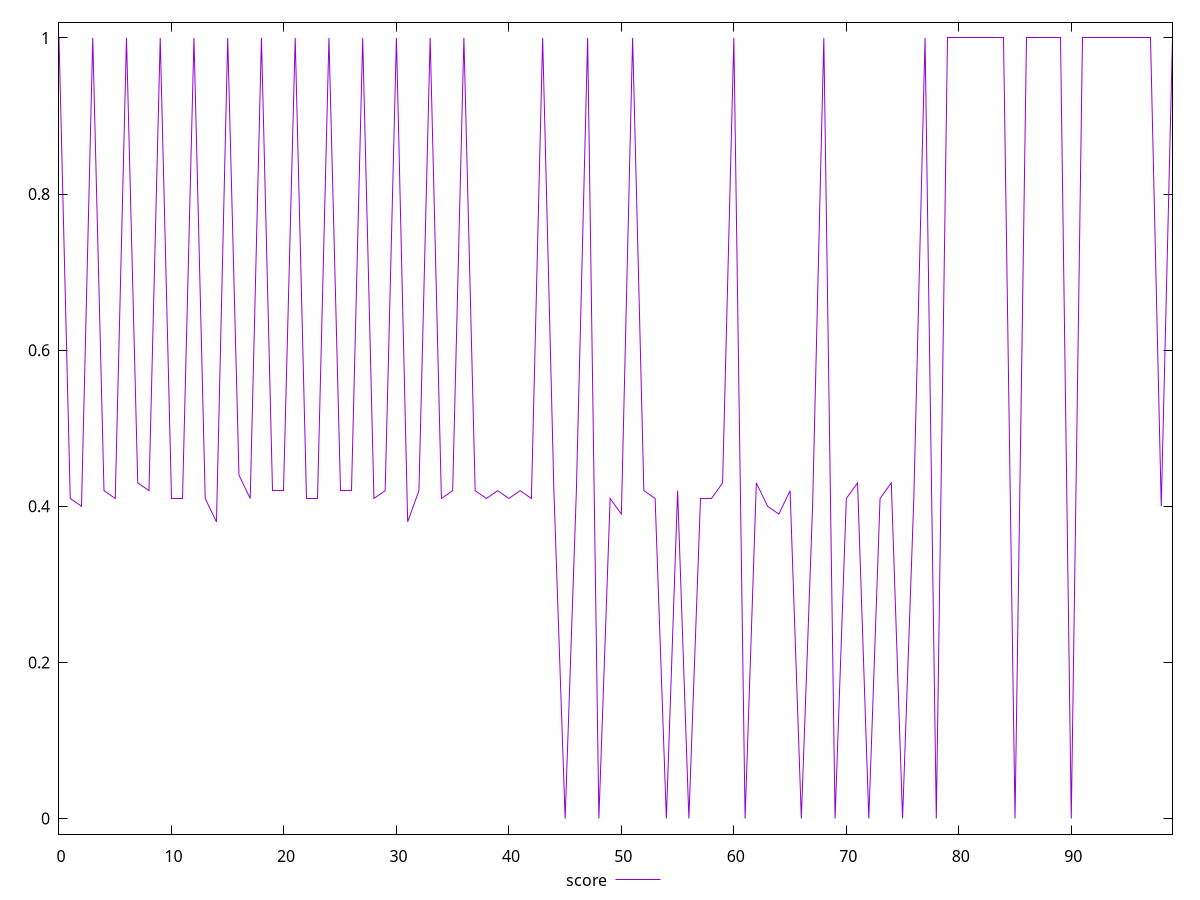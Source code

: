 reset

$score <<EOF
0 1
1 0.41
2 0.4
3 1
4 0.42
5 0.41
6 1
7 0.43
8 0.42
9 1
10 0.41
11 0.41
12 1
13 0.41
14 0.38
15 1
16 0.44
17 0.41
18 1
19 0.42
20 0.42
21 1
22 0.41
23 0.41
24 1
25 0.42
26 0.42
27 1
28 0.41
29 0.42
30 1
31 0.38
32 0.42
33 1
34 0.41
35 0.42
36 1
37 0.42
38 0.41
39 0.42
40 0.41
41 0.42
42 0.41
43 1
44 0.42
45 0
46 0.42
47 1
48 0
49 0.41
50 0.39
51 1
52 0.42
53 0.41
54 0
55 0.42
56 0
57 0.41
58 0.41
59 0.43
60 1
61 0
62 0.43
63 0.4
64 0.39
65 0.42
66 0
67 0.4
68 1
69 0
70 0.41
71 0.43
72 0
73 0.41
74 0.43
75 0
76 0.41
77 1
78 0
79 1
80 1
81 1
82 1
83 1
84 1
85 0
86 1
87 1
88 1
89 1
90 0
91 1
92 1
93 1
94 1
95 1
96 1
97 1
98 0.4
99 1
EOF

set key outside below
set xrange [0:99]
set yrange [-0.02:1.02]
set trange [-0.02:1.02]
set terminal svg size 640, 500 enhanced background rgb 'white'
set output "report_00025_2021-02-22T21:38:55.199Z/uses-rel-preload/samples/pages/score/values.svg"

plot $score title "score" with line

reset
